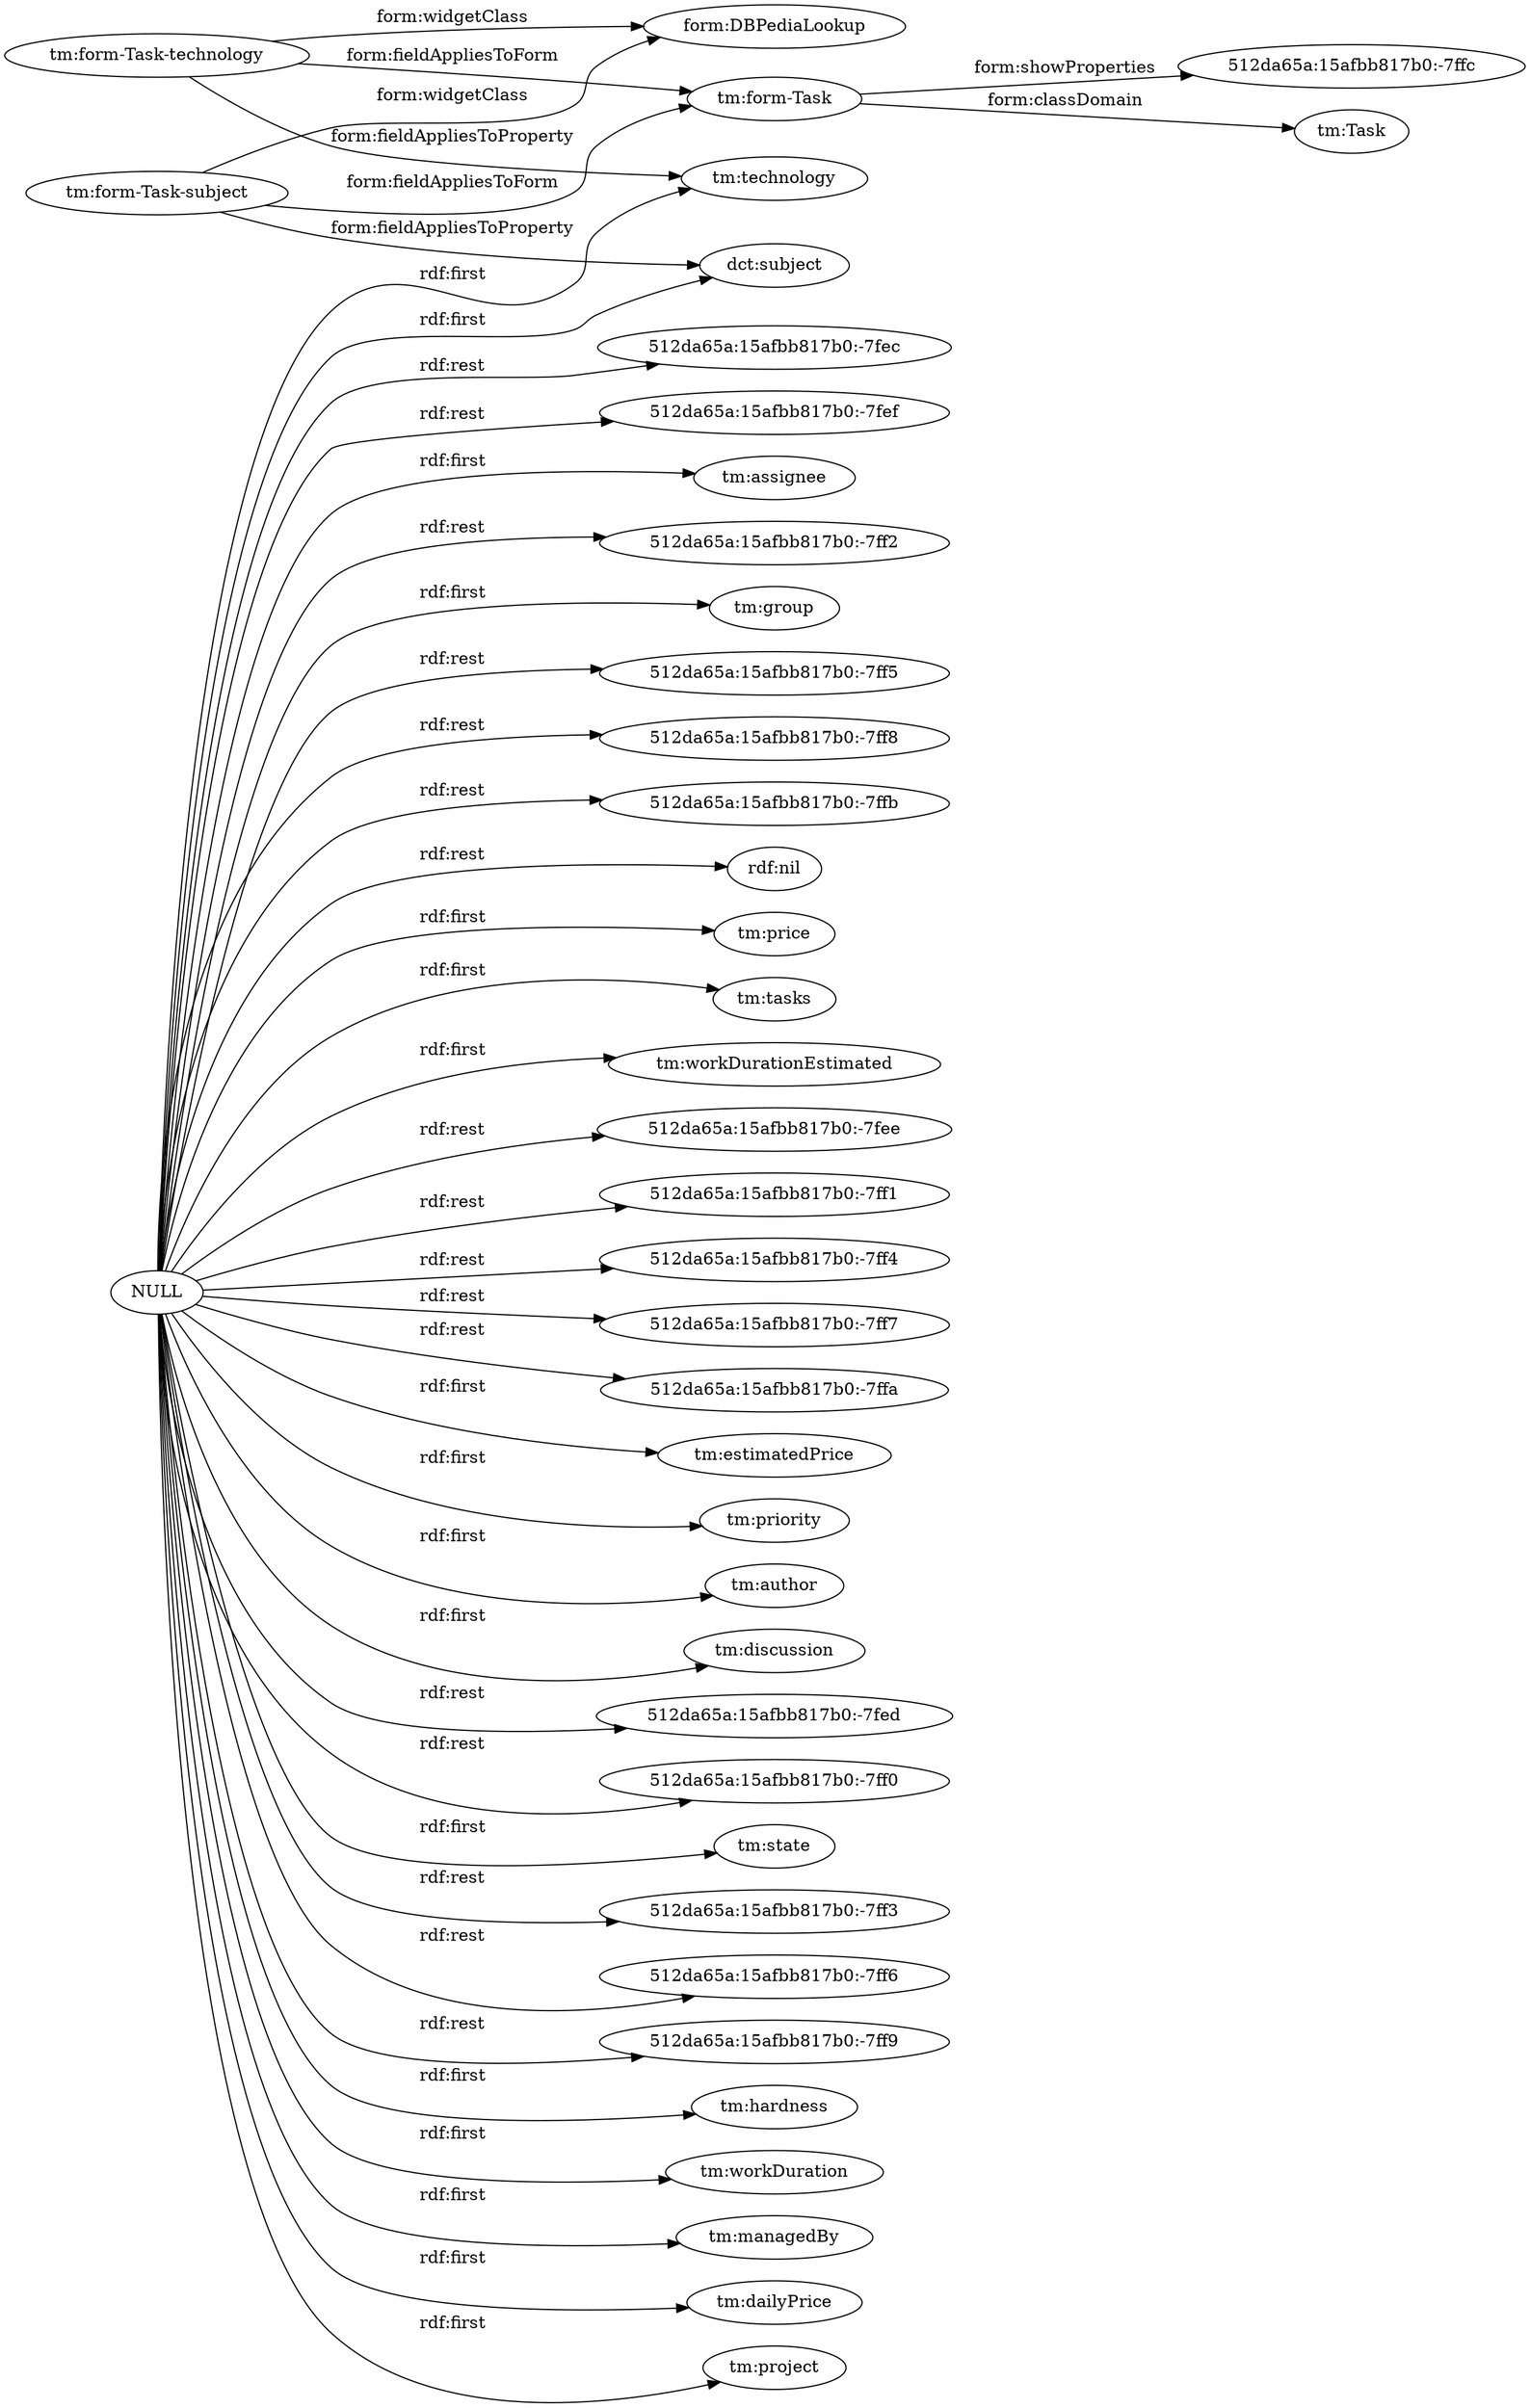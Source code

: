 digraph ar2dtool_diagram { 
rankdir=LR;
size="1501"
	"tm:form-Task-technology" -> "form:DBPediaLookup" [ label = "form:widgetClass" ];
	"tm:form-Task-technology" -> "tm:technology" [ label = "form:fieldAppliesToProperty" ];
	"tm:form-Task-technology" -> "tm:form-Task" [ label = "form:fieldAppliesToForm" ];
	"NULL" -> "tm:priority" [ label = "rdf:first" ];
	"NULL" -> "tm:author" [ label = "rdf:first" ];
	"NULL" -> "tm:discussion" [ label = "rdf:first" ];
	"NULL" -> "512da65a:15afbb817b0:-7fed" [ label = "rdf:rest" ];
	"NULL" -> "512da65a:15afbb817b0:-7ff0" [ label = "rdf:rest" ];
	"NULL" -> "tm:state" [ label = "rdf:first" ];
	"NULL" -> "512da65a:15afbb817b0:-7ff3" [ label = "rdf:rest" ];
	"NULL" -> "512da65a:15afbb817b0:-7ff6" [ label = "rdf:rest" ];
	"NULL" -> "512da65a:15afbb817b0:-7ff9" [ label = "rdf:rest" ];
	"NULL" -> "tm:hardness" [ label = "rdf:first" ];
	"NULL" -> "tm:workDuration" [ label = "rdf:first" ];
	"NULL" -> "dct:subject" [ label = "rdf:first" ];
	"NULL" -> "tm:managedBy" [ label = "rdf:first" ];
	"NULL" -> "tm:dailyPrice" [ label = "rdf:first" ];
	"NULL" -> "tm:project" [ label = "rdf:first" ];
	"NULL" -> "512da65a:15afbb817b0:-7fec" [ label = "rdf:rest" ];
	"NULL" -> "512da65a:15afbb817b0:-7fef" [ label = "rdf:rest" ];
	"NULL" -> "tm:assignee" [ label = "rdf:first" ];
	"NULL" -> "512da65a:15afbb817b0:-7ff2" [ label = "rdf:rest" ];
	"NULL" -> "tm:group" [ label = "rdf:first" ];
	"NULL" -> "512da65a:15afbb817b0:-7ff5" [ label = "rdf:rest" ];
	"NULL" -> "512da65a:15afbb817b0:-7ff8" [ label = "rdf:rest" ];
	"NULL" -> "512da65a:15afbb817b0:-7ffb" [ label = "rdf:rest" ];
	"NULL" -> "tm:technology" [ label = "rdf:first" ];
	"NULL" -> "rdf:nil" [ label = "rdf:rest" ];
	"NULL" -> "tm:price" [ label = "rdf:first" ];
	"NULL" -> "tm:tasks" [ label = "rdf:first" ];
	"NULL" -> "tm:workDurationEstimated" [ label = "rdf:first" ];
	"NULL" -> "512da65a:15afbb817b0:-7fee" [ label = "rdf:rest" ];
	"NULL" -> "512da65a:15afbb817b0:-7ff1" [ label = "rdf:rest" ];
	"NULL" -> "512da65a:15afbb817b0:-7ff4" [ label = "rdf:rest" ];
	"NULL" -> "512da65a:15afbb817b0:-7ff7" [ label = "rdf:rest" ];
	"NULL" -> "512da65a:15afbb817b0:-7ffa" [ label = "rdf:rest" ];
	"NULL" -> "tm:estimatedPrice" [ label = "rdf:first" ];
	"tm:form-Task" -> "512da65a:15afbb817b0:-7ffc" [ label = "form:showProperties" ];
	"tm:form-Task" -> "tm:Task" [ label = "form:classDomain" ];
	"tm:form-Task-subject" -> "form:DBPediaLookup" [ label = "form:widgetClass" ];
	"tm:form-Task-subject" -> "dct:subject" [ label = "form:fieldAppliesToProperty" ];
	"tm:form-Task-subject" -> "tm:form-Task" [ label = "form:fieldAppliesToForm" ];

}
